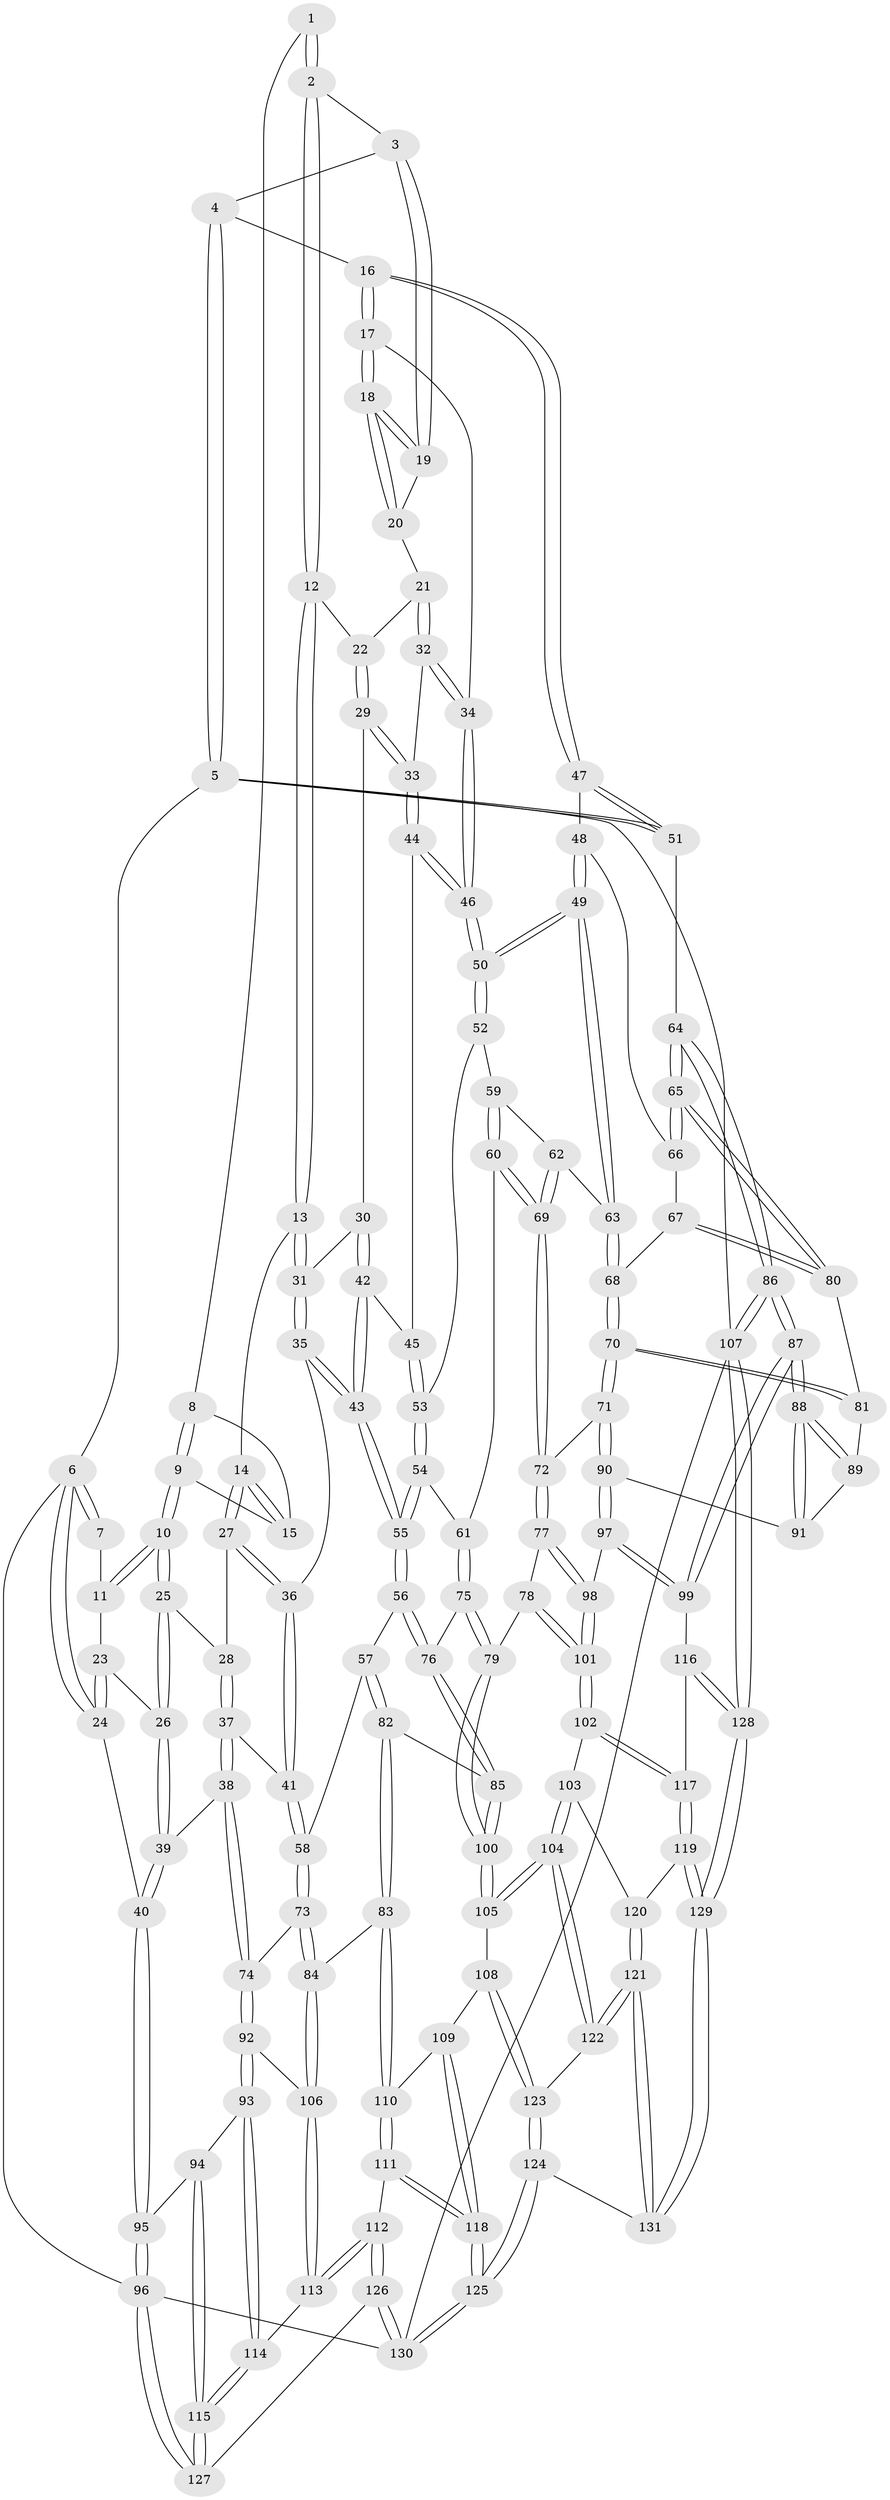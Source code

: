 // Generated by graph-tools (version 1.1) at 2025/27/03/09/25 03:27:05]
// undirected, 131 vertices, 324 edges
graph export_dot {
graph [start="1"]
  node [color=gray90,style=filled];
  1 [pos="+0.30264992630713683+0"];
  2 [pos="+0.5056398942109904+0"];
  3 [pos="+0.8013884401764519+0"];
  4 [pos="+0.8769981456849177+0"];
  5 [pos="+1+0"];
  6 [pos="+0+0"];
  7 [pos="+0.007342522572580127+0"];
  8 [pos="+0.29812882308696004+0"];
  9 [pos="+0.22435749958611015+0.049854677479723004"];
  10 [pos="+0.2060725041826532+0.0790254488654216"];
  11 [pos="+0.1468884428447384+0.04076473982130705"];
  12 [pos="+0.5137951004467799+0"];
  13 [pos="+0.4402655792523989+0.09465045470840838"];
  14 [pos="+0.3759063219442896+0.11604813769308799"];
  15 [pos="+0.342291761202044+0.062289772344807925"];
  16 [pos="+0.9188922640858052+0.16955020387009478"];
  17 [pos="+0.8659411673085268+0.16332493277400917"];
  18 [pos="+0.815078718857704+0.10544585607010784"];
  19 [pos="+0.7819332491649218+0"];
  20 [pos="+0.6812200878041332+0.09010612107276739"];
  21 [pos="+0.6754426024762079+0.09451752631760241"];
  22 [pos="+0.6074633405025467+0.0891754690583135"];
  23 [pos="+0.09432262127468764+0.05268561767143385"];
  24 [pos="+0+0"];
  25 [pos="+0.20605326283087272+0.08067640806716835"];
  26 [pos="+0.0892282263404648+0.14903881611929362"];
  27 [pos="+0.3509930204399934+0.1489708675579019"];
  28 [pos="+0.24148234063773416+0.13680897392152788"];
  29 [pos="+0.5756306081809647+0.16667150716030338"];
  30 [pos="+0.5591784923674208+0.18531695734564993"];
  31 [pos="+0.4820066180205731+0.1579051230132122"];
  32 [pos="+0.6903219897766176+0.14836398128690506"];
  33 [pos="+0.6708284812179253+0.20793060005501582"];
  34 [pos="+0.8010983193850671+0.20264710502447247"];
  35 [pos="+0.4400757892383992+0.27283302520643765"];
  36 [pos="+0.36295292098302595+0.2696259188660192"];
  37 [pos="+0.1620084792492274+0.31529153146315153"];
  38 [pos="+0.00583433178711165+0.3487198273497455"];
  39 [pos="+0+0.3292335946633754"];
  40 [pos="+0+0.32104952187191915"];
  41 [pos="+0.29425925178406115+0.3379259023282873"];
  42 [pos="+0.5613385920170209+0.27358035024553845"];
  43 [pos="+0.5090241348747407+0.3062607465490273"];
  44 [pos="+0.6760868345386529+0.2585707740118824"];
  45 [pos="+0.6154151654247682+0.285076931930105"];
  46 [pos="+0.7447278170441716+0.28097883442287397"];
  47 [pos="+0.9864669065628736+0.20458426560283619"];
  48 [pos="+0.8841873676706377+0.33437807672573855"];
  49 [pos="+0.7745455370779845+0.3468800424145269"];
  50 [pos="+0.7583739475900745+0.3201104794844505"];
  51 [pos="+1+0.2101928656897509"];
  52 [pos="+0.6584008977453601+0.35784967083047586"];
  53 [pos="+0.632603550737783+0.34535469905981475"];
  54 [pos="+0.6078616921523957+0.3958275476644832"];
  55 [pos="+0.5084549008486612+0.41887969460268065"];
  56 [pos="+0.4903334361485295+0.4588313747833742"];
  57 [pos="+0.4455310647357903+0.4650268121827147"];
  58 [pos="+0.32864557659924853+0.40396982380022606"];
  59 [pos="+0.6698057977648066+0.3781418082688617"];
  60 [pos="+0.6678840734931226+0.4263381075239393"];
  61 [pos="+0.6546456706888327+0.4331298529662331"];
  62 [pos="+0.7637812422692771+0.37150213386379555"];
  63 [pos="+0.7709241704267418+0.3629768342088749"];
  64 [pos="+1+0.4380602757118781"];
  65 [pos="+1+0.4426646530109558"];
  66 [pos="+0.8941798844024538+0.37242922818402674"];
  67 [pos="+0.8964748954573792+0.4353616681021826"];
  68 [pos="+0.8370133743773331+0.4546178662729459"];
  69 [pos="+0.730479482020876+0.4264618459985792"];
  70 [pos="+0.7857515216533331+0.5520608326580247"];
  71 [pos="+0.7828194853561165+0.5550547743760856"];
  72 [pos="+0.7571951813405202+0.5576524549855333"];
  73 [pos="+0.24203963286523933+0.5849952148565264"];
  74 [pos="+0.1488511513998431+0.5614233353415011"];
  75 [pos="+0.6113614537509606+0.567914836566798"];
  76 [pos="+0.5741978073743043+0.5516340723122604"];
  77 [pos="+0.7239140166438648+0.5771369921111984"];
  78 [pos="+0.6707545840283587+0.5834206206088193"];
  79 [pos="+0.6134910373537833+0.5698875807430283"];
  80 [pos="+0.9696643925523504+0.4883810556348372"];
  81 [pos="+0.9596508283916504+0.5005240078613088"];
  82 [pos="+0.35266117305878486+0.633319382430102"];
  83 [pos="+0.32577871397890135+0.64151774714382"];
  84 [pos="+0.2877816137508057+0.6290175001683576"];
  85 [pos="+0.4295637746919994+0.6536973356253887"];
  86 [pos="+1+0.8211834618266736"];
  87 [pos="+1+0.7912976599144191"];
  88 [pos="+0.9669100642811076+0.6637295226420566"];
  89 [pos="+0.9428156296942609+0.551355304766231"];
  90 [pos="+0.8445725246797032+0.6039820024591521"];
  91 [pos="+0.85564344044152+0.604863446905783"];
  92 [pos="+0.07050171107653266+0.6911117858710398"];
  93 [pos="+0.06675097014016305+0.6945618071011321"];
  94 [pos="+0.013480668011792651+0.6996743337016658"];
  95 [pos="+0+0.6806581631554813"];
  96 [pos="+0+0.9725430356944877"];
  97 [pos="+0.8445174947475431+0.7471354319103171"];
  98 [pos="+0.7643095780469905+0.6881029306028034"];
  99 [pos="+0.8847479217347528+0.8205029483654245"];
  100 [pos="+0.5354442033090868+0.7794766673209047"];
  101 [pos="+0.6779838105370923+0.7650059457519026"];
  102 [pos="+0.6698245045276899+0.7912834681506581"];
  103 [pos="+0.5969838244339057+0.809776462334801"];
  104 [pos="+0.5492520779707745+0.8037856640428251"];
  105 [pos="+0.5386602140633621+0.7976407131105399"];
  106 [pos="+0.21312526714291571+0.734293900880029"];
  107 [pos="+1+1"];
  108 [pos="+0.501966016240233+0.813750541060303"];
  109 [pos="+0.4533394169739429+0.8273449302016272"];
  110 [pos="+0.3313843757879896+0.6819676656384878"];
  111 [pos="+0.29993177073460325+0.8856265593291307"];
  112 [pos="+0.23622399580306086+0.8708962912916549"];
  113 [pos="+0.20385501603561307+0.8340070128669966"];
  114 [pos="+0.1145870215560876+0.8101497642074532"];
  115 [pos="+0.03261888406166017+0.8828261602630055"];
  116 [pos="+0.8744296309662816+0.8283685282913554"];
  117 [pos="+0.7609792667557118+0.8319407101953158"];
  118 [pos="+0.3287099922715744+0.9070572964831597"];
  119 [pos="+0.6837644860399067+0.9804971964401834"];
  120 [pos="+0.618903543858075+0.8558502697858931"];
  121 [pos="+0.5906468456005779+1"];
  122 [pos="+0.5509966991067669+0.8718407972403197"];
  123 [pos="+0.4691203508888959+1"];
  124 [pos="+0.4019202043349847+1"];
  125 [pos="+0.40094254749731223+1"];
  126 [pos="+0.12529120330813234+0.9741003556926261"];
  127 [pos="+0.023517164987401012+0.8947210839396781"];
  128 [pos="+0.772987883078618+1"];
  129 [pos="+0.6813219438945478+1"];
  130 [pos="+0.13648812079844705+1"];
  131 [pos="+0.6261282960837248+1"];
  1 -- 2;
  1 -- 2;
  1 -- 8;
  2 -- 3;
  2 -- 12;
  2 -- 12;
  3 -- 4;
  3 -- 19;
  3 -- 19;
  4 -- 5;
  4 -- 5;
  4 -- 16;
  5 -- 6;
  5 -- 51;
  5 -- 51;
  5 -- 107;
  6 -- 7;
  6 -- 7;
  6 -- 24;
  6 -- 24;
  6 -- 96;
  7 -- 11;
  8 -- 9;
  8 -- 9;
  8 -- 15;
  9 -- 10;
  9 -- 10;
  9 -- 15;
  10 -- 11;
  10 -- 11;
  10 -- 25;
  10 -- 25;
  11 -- 23;
  12 -- 13;
  12 -- 13;
  12 -- 22;
  13 -- 14;
  13 -- 31;
  13 -- 31;
  14 -- 15;
  14 -- 15;
  14 -- 27;
  14 -- 27;
  16 -- 17;
  16 -- 17;
  16 -- 47;
  16 -- 47;
  17 -- 18;
  17 -- 18;
  17 -- 34;
  18 -- 19;
  18 -- 19;
  18 -- 20;
  18 -- 20;
  19 -- 20;
  20 -- 21;
  21 -- 22;
  21 -- 32;
  21 -- 32;
  22 -- 29;
  22 -- 29;
  23 -- 24;
  23 -- 24;
  23 -- 26;
  24 -- 40;
  25 -- 26;
  25 -- 26;
  25 -- 28;
  26 -- 39;
  26 -- 39;
  27 -- 28;
  27 -- 36;
  27 -- 36;
  28 -- 37;
  28 -- 37;
  29 -- 30;
  29 -- 33;
  29 -- 33;
  30 -- 31;
  30 -- 42;
  30 -- 42;
  31 -- 35;
  31 -- 35;
  32 -- 33;
  32 -- 34;
  32 -- 34;
  33 -- 44;
  33 -- 44;
  34 -- 46;
  34 -- 46;
  35 -- 36;
  35 -- 43;
  35 -- 43;
  36 -- 41;
  36 -- 41;
  37 -- 38;
  37 -- 38;
  37 -- 41;
  38 -- 39;
  38 -- 74;
  38 -- 74;
  39 -- 40;
  39 -- 40;
  40 -- 95;
  40 -- 95;
  41 -- 58;
  41 -- 58;
  42 -- 43;
  42 -- 43;
  42 -- 45;
  43 -- 55;
  43 -- 55;
  44 -- 45;
  44 -- 46;
  44 -- 46;
  45 -- 53;
  45 -- 53;
  46 -- 50;
  46 -- 50;
  47 -- 48;
  47 -- 51;
  47 -- 51;
  48 -- 49;
  48 -- 49;
  48 -- 66;
  49 -- 50;
  49 -- 50;
  49 -- 63;
  49 -- 63;
  50 -- 52;
  50 -- 52;
  51 -- 64;
  52 -- 53;
  52 -- 59;
  53 -- 54;
  53 -- 54;
  54 -- 55;
  54 -- 55;
  54 -- 61;
  55 -- 56;
  55 -- 56;
  56 -- 57;
  56 -- 76;
  56 -- 76;
  57 -- 58;
  57 -- 82;
  57 -- 82;
  58 -- 73;
  58 -- 73;
  59 -- 60;
  59 -- 60;
  59 -- 62;
  60 -- 61;
  60 -- 69;
  60 -- 69;
  61 -- 75;
  61 -- 75;
  62 -- 63;
  62 -- 69;
  62 -- 69;
  63 -- 68;
  63 -- 68;
  64 -- 65;
  64 -- 65;
  64 -- 86;
  64 -- 86;
  65 -- 66;
  65 -- 66;
  65 -- 80;
  65 -- 80;
  66 -- 67;
  67 -- 68;
  67 -- 80;
  67 -- 80;
  68 -- 70;
  68 -- 70;
  69 -- 72;
  69 -- 72;
  70 -- 71;
  70 -- 71;
  70 -- 81;
  70 -- 81;
  71 -- 72;
  71 -- 90;
  71 -- 90;
  72 -- 77;
  72 -- 77;
  73 -- 74;
  73 -- 84;
  73 -- 84;
  74 -- 92;
  74 -- 92;
  75 -- 76;
  75 -- 79;
  75 -- 79;
  76 -- 85;
  76 -- 85;
  77 -- 78;
  77 -- 98;
  77 -- 98;
  78 -- 79;
  78 -- 101;
  78 -- 101;
  79 -- 100;
  79 -- 100;
  80 -- 81;
  81 -- 89;
  82 -- 83;
  82 -- 83;
  82 -- 85;
  83 -- 84;
  83 -- 110;
  83 -- 110;
  84 -- 106;
  84 -- 106;
  85 -- 100;
  85 -- 100;
  86 -- 87;
  86 -- 87;
  86 -- 107;
  86 -- 107;
  87 -- 88;
  87 -- 88;
  87 -- 99;
  87 -- 99;
  88 -- 89;
  88 -- 89;
  88 -- 91;
  88 -- 91;
  89 -- 91;
  90 -- 91;
  90 -- 97;
  90 -- 97;
  92 -- 93;
  92 -- 93;
  92 -- 106;
  93 -- 94;
  93 -- 114;
  93 -- 114;
  94 -- 95;
  94 -- 115;
  94 -- 115;
  95 -- 96;
  95 -- 96;
  96 -- 127;
  96 -- 127;
  96 -- 130;
  97 -- 98;
  97 -- 99;
  97 -- 99;
  98 -- 101;
  98 -- 101;
  99 -- 116;
  100 -- 105;
  100 -- 105;
  101 -- 102;
  101 -- 102;
  102 -- 103;
  102 -- 117;
  102 -- 117;
  103 -- 104;
  103 -- 104;
  103 -- 120;
  104 -- 105;
  104 -- 105;
  104 -- 122;
  104 -- 122;
  105 -- 108;
  106 -- 113;
  106 -- 113;
  107 -- 128;
  107 -- 128;
  107 -- 130;
  108 -- 109;
  108 -- 123;
  108 -- 123;
  109 -- 110;
  109 -- 118;
  109 -- 118;
  110 -- 111;
  110 -- 111;
  111 -- 112;
  111 -- 118;
  111 -- 118;
  112 -- 113;
  112 -- 113;
  112 -- 126;
  112 -- 126;
  113 -- 114;
  114 -- 115;
  114 -- 115;
  115 -- 127;
  115 -- 127;
  116 -- 117;
  116 -- 128;
  116 -- 128;
  117 -- 119;
  117 -- 119;
  118 -- 125;
  118 -- 125;
  119 -- 120;
  119 -- 129;
  119 -- 129;
  120 -- 121;
  120 -- 121;
  121 -- 122;
  121 -- 122;
  121 -- 131;
  121 -- 131;
  122 -- 123;
  123 -- 124;
  123 -- 124;
  124 -- 125;
  124 -- 125;
  124 -- 131;
  125 -- 130;
  125 -- 130;
  126 -- 127;
  126 -- 130;
  126 -- 130;
  128 -- 129;
  128 -- 129;
  129 -- 131;
  129 -- 131;
}
